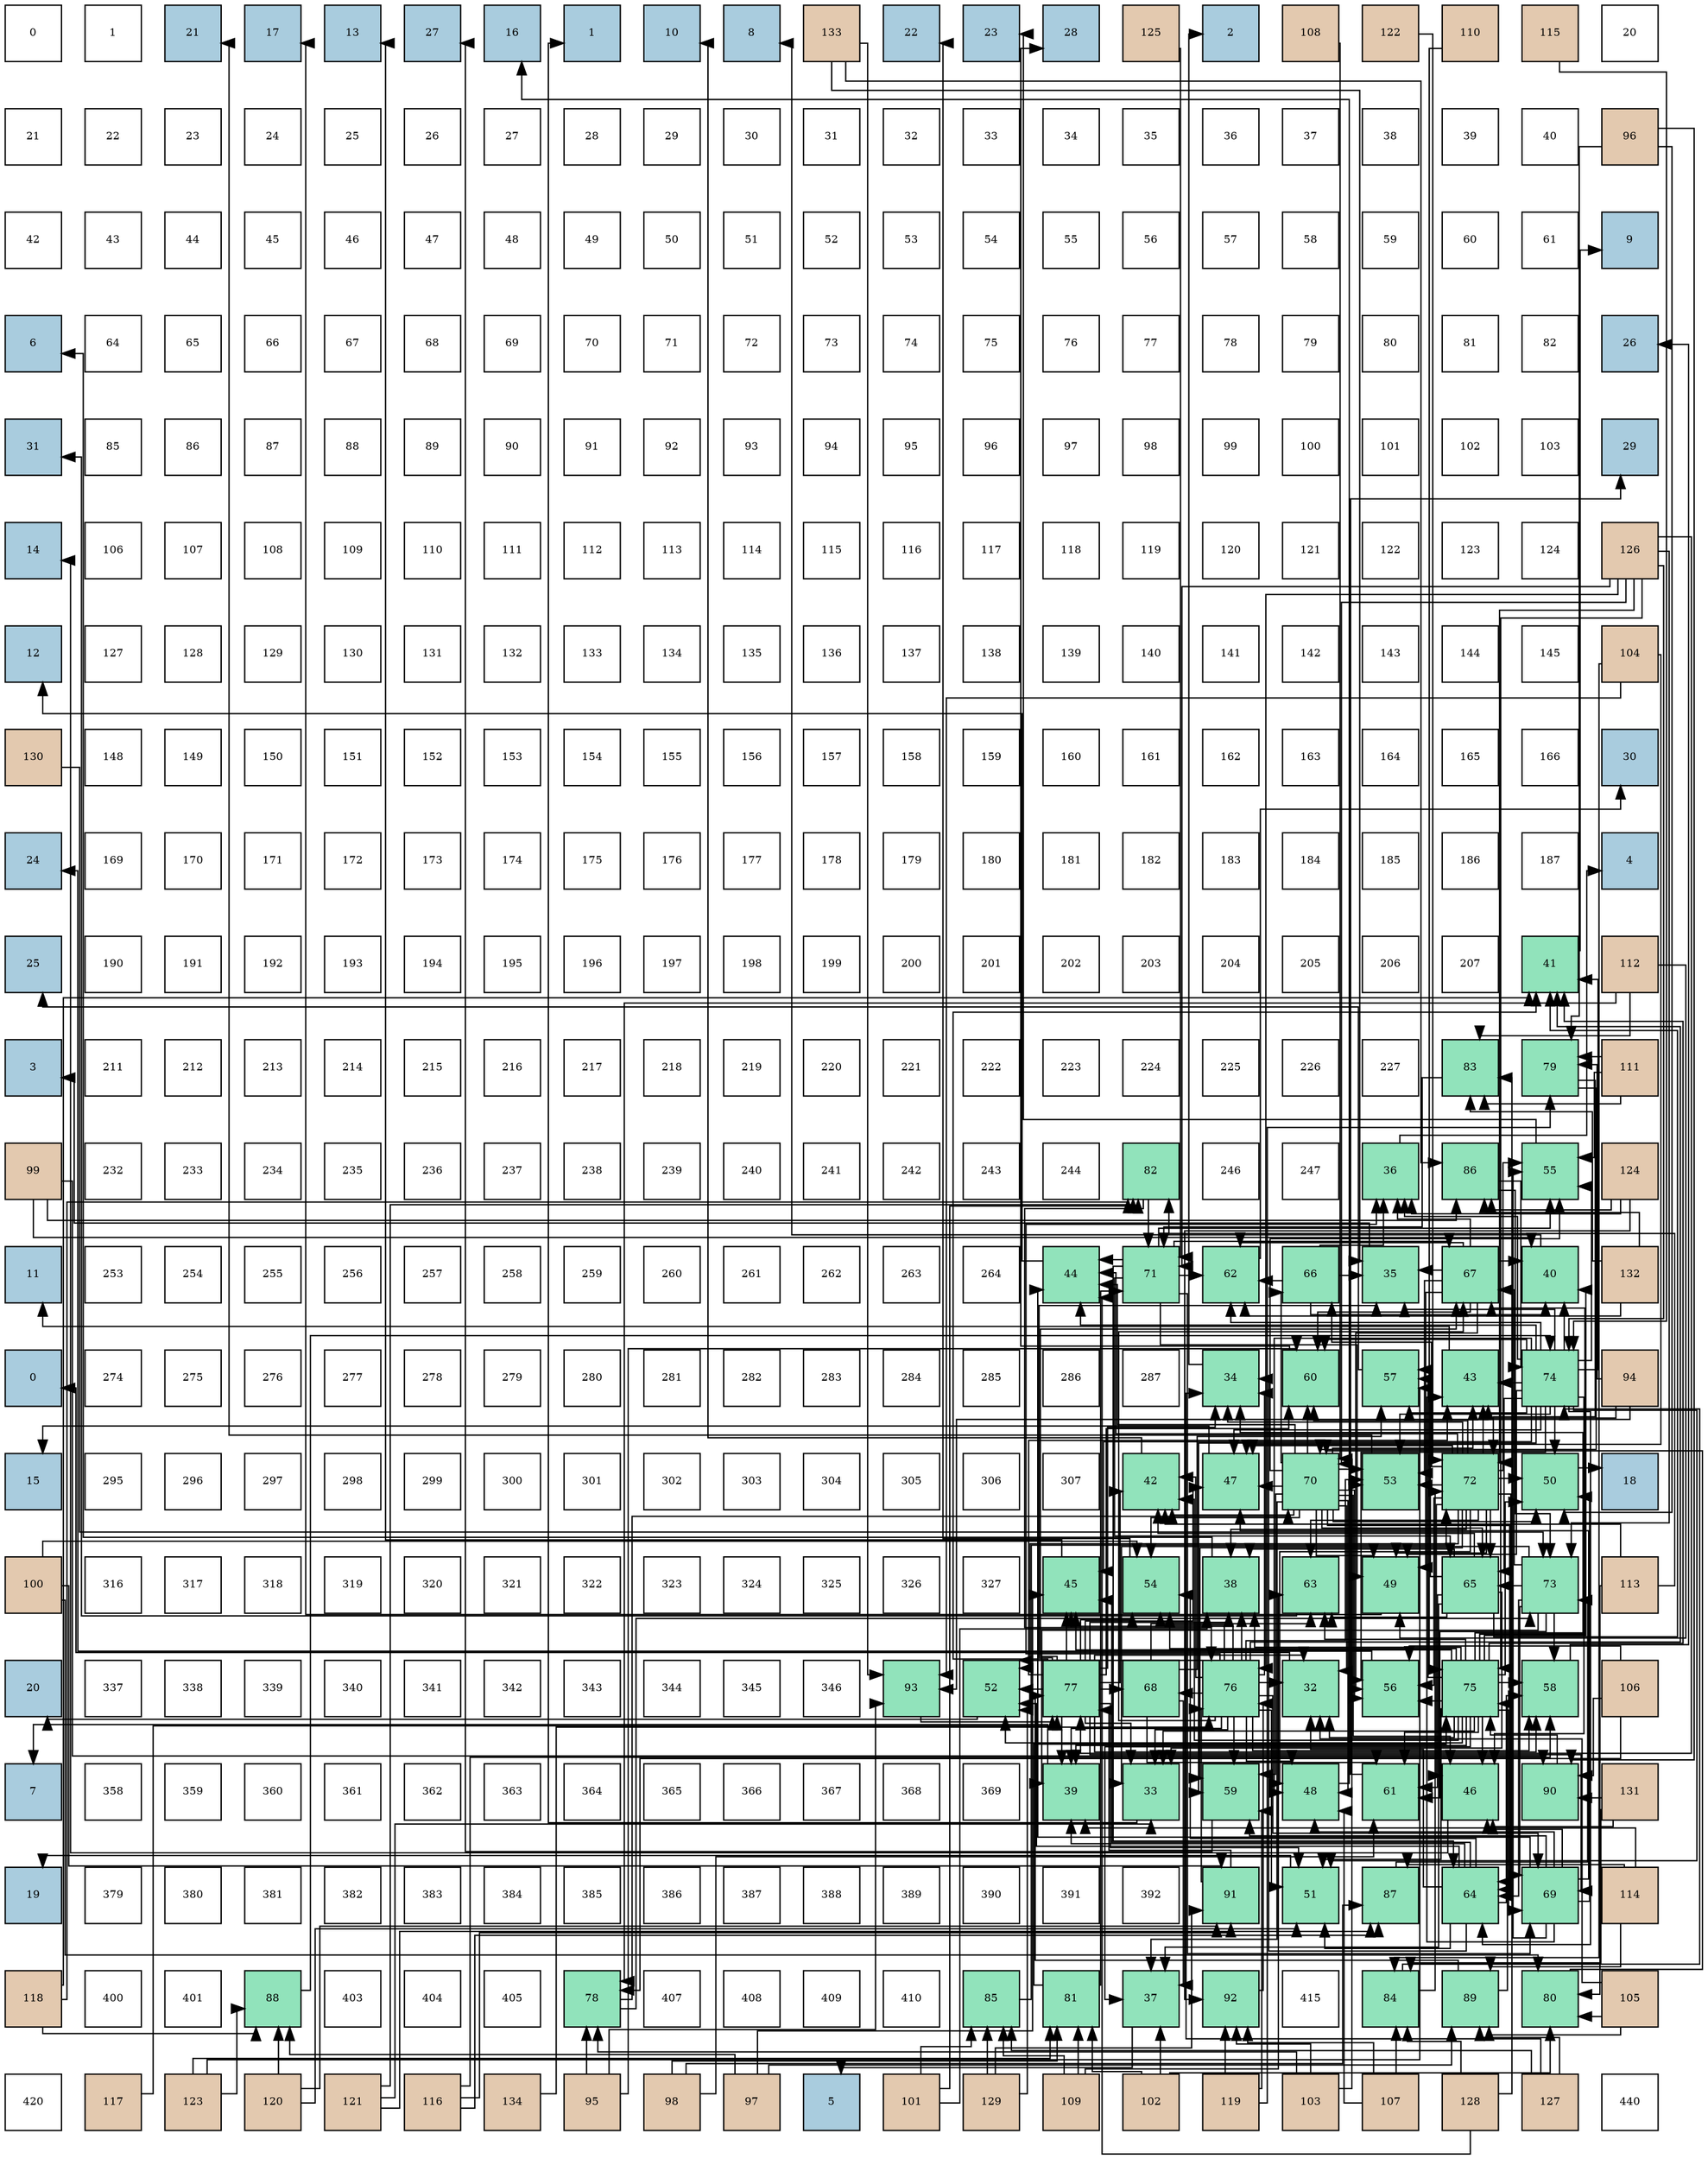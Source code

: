 digraph layout{
 rankdir=TB;
 splines=ortho;
 node [style=filled shape=square fixedsize=true width=0.6];
0[label="0", fontsize=8, fillcolor="#ffffff"];
1[label="1", fontsize=8, fillcolor="#ffffff"];
2[label="21", fontsize=8, fillcolor="#a9ccde"];
3[label="17", fontsize=8, fillcolor="#a9ccde"];
4[label="13", fontsize=8, fillcolor="#a9ccde"];
5[label="27", fontsize=8, fillcolor="#a9ccde"];
6[label="16", fontsize=8, fillcolor="#a9ccde"];
7[label="1", fontsize=8, fillcolor="#a9ccde"];
8[label="10", fontsize=8, fillcolor="#a9ccde"];
9[label="8", fontsize=8, fillcolor="#a9ccde"];
10[label="133", fontsize=8, fillcolor="#e3c9af"];
11[label="22", fontsize=8, fillcolor="#a9ccde"];
12[label="23", fontsize=8, fillcolor="#a9ccde"];
13[label="28", fontsize=8, fillcolor="#a9ccde"];
14[label="125", fontsize=8, fillcolor="#e3c9af"];
15[label="2", fontsize=8, fillcolor="#a9ccde"];
16[label="108", fontsize=8, fillcolor="#e3c9af"];
17[label="122", fontsize=8, fillcolor="#e3c9af"];
18[label="110", fontsize=8, fillcolor="#e3c9af"];
19[label="115", fontsize=8, fillcolor="#e3c9af"];
20[label="20", fontsize=8, fillcolor="#ffffff"];
21[label="21", fontsize=8, fillcolor="#ffffff"];
22[label="22", fontsize=8, fillcolor="#ffffff"];
23[label="23", fontsize=8, fillcolor="#ffffff"];
24[label="24", fontsize=8, fillcolor="#ffffff"];
25[label="25", fontsize=8, fillcolor="#ffffff"];
26[label="26", fontsize=8, fillcolor="#ffffff"];
27[label="27", fontsize=8, fillcolor="#ffffff"];
28[label="28", fontsize=8, fillcolor="#ffffff"];
29[label="29", fontsize=8, fillcolor="#ffffff"];
30[label="30", fontsize=8, fillcolor="#ffffff"];
31[label="31", fontsize=8, fillcolor="#ffffff"];
32[label="32", fontsize=8, fillcolor="#ffffff"];
33[label="33", fontsize=8, fillcolor="#ffffff"];
34[label="34", fontsize=8, fillcolor="#ffffff"];
35[label="35", fontsize=8, fillcolor="#ffffff"];
36[label="36", fontsize=8, fillcolor="#ffffff"];
37[label="37", fontsize=8, fillcolor="#ffffff"];
38[label="38", fontsize=8, fillcolor="#ffffff"];
39[label="39", fontsize=8, fillcolor="#ffffff"];
40[label="40", fontsize=8, fillcolor="#ffffff"];
41[label="96", fontsize=8, fillcolor="#e3c9af"];
42[label="42", fontsize=8, fillcolor="#ffffff"];
43[label="43", fontsize=8, fillcolor="#ffffff"];
44[label="44", fontsize=8, fillcolor="#ffffff"];
45[label="45", fontsize=8, fillcolor="#ffffff"];
46[label="46", fontsize=8, fillcolor="#ffffff"];
47[label="47", fontsize=8, fillcolor="#ffffff"];
48[label="48", fontsize=8, fillcolor="#ffffff"];
49[label="49", fontsize=8, fillcolor="#ffffff"];
50[label="50", fontsize=8, fillcolor="#ffffff"];
51[label="51", fontsize=8, fillcolor="#ffffff"];
52[label="52", fontsize=8, fillcolor="#ffffff"];
53[label="53", fontsize=8, fillcolor="#ffffff"];
54[label="54", fontsize=8, fillcolor="#ffffff"];
55[label="55", fontsize=8, fillcolor="#ffffff"];
56[label="56", fontsize=8, fillcolor="#ffffff"];
57[label="57", fontsize=8, fillcolor="#ffffff"];
58[label="58", fontsize=8, fillcolor="#ffffff"];
59[label="59", fontsize=8, fillcolor="#ffffff"];
60[label="60", fontsize=8, fillcolor="#ffffff"];
61[label="61", fontsize=8, fillcolor="#ffffff"];
62[label="9", fontsize=8, fillcolor="#a9ccde"];
63[label="6", fontsize=8, fillcolor="#a9ccde"];
64[label="64", fontsize=8, fillcolor="#ffffff"];
65[label="65", fontsize=8, fillcolor="#ffffff"];
66[label="66", fontsize=8, fillcolor="#ffffff"];
67[label="67", fontsize=8, fillcolor="#ffffff"];
68[label="68", fontsize=8, fillcolor="#ffffff"];
69[label="69", fontsize=8, fillcolor="#ffffff"];
70[label="70", fontsize=8, fillcolor="#ffffff"];
71[label="71", fontsize=8, fillcolor="#ffffff"];
72[label="72", fontsize=8, fillcolor="#ffffff"];
73[label="73", fontsize=8, fillcolor="#ffffff"];
74[label="74", fontsize=8, fillcolor="#ffffff"];
75[label="75", fontsize=8, fillcolor="#ffffff"];
76[label="76", fontsize=8, fillcolor="#ffffff"];
77[label="77", fontsize=8, fillcolor="#ffffff"];
78[label="78", fontsize=8, fillcolor="#ffffff"];
79[label="79", fontsize=8, fillcolor="#ffffff"];
80[label="80", fontsize=8, fillcolor="#ffffff"];
81[label="81", fontsize=8, fillcolor="#ffffff"];
82[label="82", fontsize=8, fillcolor="#ffffff"];
83[label="26", fontsize=8, fillcolor="#a9ccde"];
84[label="31", fontsize=8, fillcolor="#a9ccde"];
85[label="85", fontsize=8, fillcolor="#ffffff"];
86[label="86", fontsize=8, fillcolor="#ffffff"];
87[label="87", fontsize=8, fillcolor="#ffffff"];
88[label="88", fontsize=8, fillcolor="#ffffff"];
89[label="89", fontsize=8, fillcolor="#ffffff"];
90[label="90", fontsize=8, fillcolor="#ffffff"];
91[label="91", fontsize=8, fillcolor="#ffffff"];
92[label="92", fontsize=8, fillcolor="#ffffff"];
93[label="93", fontsize=8, fillcolor="#ffffff"];
94[label="94", fontsize=8, fillcolor="#ffffff"];
95[label="95", fontsize=8, fillcolor="#ffffff"];
96[label="96", fontsize=8, fillcolor="#ffffff"];
97[label="97", fontsize=8, fillcolor="#ffffff"];
98[label="98", fontsize=8, fillcolor="#ffffff"];
99[label="99", fontsize=8, fillcolor="#ffffff"];
100[label="100", fontsize=8, fillcolor="#ffffff"];
101[label="101", fontsize=8, fillcolor="#ffffff"];
102[label="102", fontsize=8, fillcolor="#ffffff"];
103[label="103", fontsize=8, fillcolor="#ffffff"];
104[label="29", fontsize=8, fillcolor="#a9ccde"];
105[label="14", fontsize=8, fillcolor="#a9ccde"];
106[label="106", fontsize=8, fillcolor="#ffffff"];
107[label="107", fontsize=8, fillcolor="#ffffff"];
108[label="108", fontsize=8, fillcolor="#ffffff"];
109[label="109", fontsize=8, fillcolor="#ffffff"];
110[label="110", fontsize=8, fillcolor="#ffffff"];
111[label="111", fontsize=8, fillcolor="#ffffff"];
112[label="112", fontsize=8, fillcolor="#ffffff"];
113[label="113", fontsize=8, fillcolor="#ffffff"];
114[label="114", fontsize=8, fillcolor="#ffffff"];
115[label="115", fontsize=8, fillcolor="#ffffff"];
116[label="116", fontsize=8, fillcolor="#ffffff"];
117[label="117", fontsize=8, fillcolor="#ffffff"];
118[label="118", fontsize=8, fillcolor="#ffffff"];
119[label="119", fontsize=8, fillcolor="#ffffff"];
120[label="120", fontsize=8, fillcolor="#ffffff"];
121[label="121", fontsize=8, fillcolor="#ffffff"];
122[label="122", fontsize=8, fillcolor="#ffffff"];
123[label="123", fontsize=8, fillcolor="#ffffff"];
124[label="124", fontsize=8, fillcolor="#ffffff"];
125[label="126", fontsize=8, fillcolor="#e3c9af"];
126[label="12", fontsize=8, fillcolor="#a9ccde"];
127[label="127", fontsize=8, fillcolor="#ffffff"];
128[label="128", fontsize=8, fillcolor="#ffffff"];
129[label="129", fontsize=8, fillcolor="#ffffff"];
130[label="130", fontsize=8, fillcolor="#ffffff"];
131[label="131", fontsize=8, fillcolor="#ffffff"];
132[label="132", fontsize=8, fillcolor="#ffffff"];
133[label="133", fontsize=8, fillcolor="#ffffff"];
134[label="134", fontsize=8, fillcolor="#ffffff"];
135[label="135", fontsize=8, fillcolor="#ffffff"];
136[label="136", fontsize=8, fillcolor="#ffffff"];
137[label="137", fontsize=8, fillcolor="#ffffff"];
138[label="138", fontsize=8, fillcolor="#ffffff"];
139[label="139", fontsize=8, fillcolor="#ffffff"];
140[label="140", fontsize=8, fillcolor="#ffffff"];
141[label="141", fontsize=8, fillcolor="#ffffff"];
142[label="142", fontsize=8, fillcolor="#ffffff"];
143[label="143", fontsize=8, fillcolor="#ffffff"];
144[label="144", fontsize=8, fillcolor="#ffffff"];
145[label="145", fontsize=8, fillcolor="#ffffff"];
146[label="104", fontsize=8, fillcolor="#e3c9af"];
147[label="130", fontsize=8, fillcolor="#e3c9af"];
148[label="148", fontsize=8, fillcolor="#ffffff"];
149[label="149", fontsize=8, fillcolor="#ffffff"];
150[label="150", fontsize=8, fillcolor="#ffffff"];
151[label="151", fontsize=8, fillcolor="#ffffff"];
152[label="152", fontsize=8, fillcolor="#ffffff"];
153[label="153", fontsize=8, fillcolor="#ffffff"];
154[label="154", fontsize=8, fillcolor="#ffffff"];
155[label="155", fontsize=8, fillcolor="#ffffff"];
156[label="156", fontsize=8, fillcolor="#ffffff"];
157[label="157", fontsize=8, fillcolor="#ffffff"];
158[label="158", fontsize=8, fillcolor="#ffffff"];
159[label="159", fontsize=8, fillcolor="#ffffff"];
160[label="160", fontsize=8, fillcolor="#ffffff"];
161[label="161", fontsize=8, fillcolor="#ffffff"];
162[label="162", fontsize=8, fillcolor="#ffffff"];
163[label="163", fontsize=8, fillcolor="#ffffff"];
164[label="164", fontsize=8, fillcolor="#ffffff"];
165[label="165", fontsize=8, fillcolor="#ffffff"];
166[label="166", fontsize=8, fillcolor="#ffffff"];
167[label="30", fontsize=8, fillcolor="#a9ccde"];
168[label="24", fontsize=8, fillcolor="#a9ccde"];
169[label="169", fontsize=8, fillcolor="#ffffff"];
170[label="170", fontsize=8, fillcolor="#ffffff"];
171[label="171", fontsize=8, fillcolor="#ffffff"];
172[label="172", fontsize=8, fillcolor="#ffffff"];
173[label="173", fontsize=8, fillcolor="#ffffff"];
174[label="174", fontsize=8, fillcolor="#ffffff"];
175[label="175", fontsize=8, fillcolor="#ffffff"];
176[label="176", fontsize=8, fillcolor="#ffffff"];
177[label="177", fontsize=8, fillcolor="#ffffff"];
178[label="178", fontsize=8, fillcolor="#ffffff"];
179[label="179", fontsize=8, fillcolor="#ffffff"];
180[label="180", fontsize=8, fillcolor="#ffffff"];
181[label="181", fontsize=8, fillcolor="#ffffff"];
182[label="182", fontsize=8, fillcolor="#ffffff"];
183[label="183", fontsize=8, fillcolor="#ffffff"];
184[label="184", fontsize=8, fillcolor="#ffffff"];
185[label="185", fontsize=8, fillcolor="#ffffff"];
186[label="186", fontsize=8, fillcolor="#ffffff"];
187[label="187", fontsize=8, fillcolor="#ffffff"];
188[label="4", fontsize=8, fillcolor="#a9ccde"];
189[label="25", fontsize=8, fillcolor="#a9ccde"];
190[label="190", fontsize=8, fillcolor="#ffffff"];
191[label="191", fontsize=8, fillcolor="#ffffff"];
192[label="192", fontsize=8, fillcolor="#ffffff"];
193[label="193", fontsize=8, fillcolor="#ffffff"];
194[label="194", fontsize=8, fillcolor="#ffffff"];
195[label="195", fontsize=8, fillcolor="#ffffff"];
196[label="196", fontsize=8, fillcolor="#ffffff"];
197[label="197", fontsize=8, fillcolor="#ffffff"];
198[label="198", fontsize=8, fillcolor="#ffffff"];
199[label="199", fontsize=8, fillcolor="#ffffff"];
200[label="200", fontsize=8, fillcolor="#ffffff"];
201[label="201", fontsize=8, fillcolor="#ffffff"];
202[label="202", fontsize=8, fillcolor="#ffffff"];
203[label="203", fontsize=8, fillcolor="#ffffff"];
204[label="204", fontsize=8, fillcolor="#ffffff"];
205[label="205", fontsize=8, fillcolor="#ffffff"];
206[label="206", fontsize=8, fillcolor="#ffffff"];
207[label="207", fontsize=8, fillcolor="#ffffff"];
208[label="41", fontsize=8, fillcolor="#91e3bb"];
209[label="112", fontsize=8, fillcolor="#e3c9af"];
210[label="3", fontsize=8, fillcolor="#a9ccde"];
211[label="211", fontsize=8, fillcolor="#ffffff"];
212[label="212", fontsize=8, fillcolor="#ffffff"];
213[label="213", fontsize=8, fillcolor="#ffffff"];
214[label="214", fontsize=8, fillcolor="#ffffff"];
215[label="215", fontsize=8, fillcolor="#ffffff"];
216[label="216", fontsize=8, fillcolor="#ffffff"];
217[label="217", fontsize=8, fillcolor="#ffffff"];
218[label="218", fontsize=8, fillcolor="#ffffff"];
219[label="219", fontsize=8, fillcolor="#ffffff"];
220[label="220", fontsize=8, fillcolor="#ffffff"];
221[label="221", fontsize=8, fillcolor="#ffffff"];
222[label="222", fontsize=8, fillcolor="#ffffff"];
223[label="223", fontsize=8, fillcolor="#ffffff"];
224[label="224", fontsize=8, fillcolor="#ffffff"];
225[label="225", fontsize=8, fillcolor="#ffffff"];
226[label="226", fontsize=8, fillcolor="#ffffff"];
227[label="227", fontsize=8, fillcolor="#ffffff"];
228[label="83", fontsize=8, fillcolor="#91e3bb"];
229[label="79", fontsize=8, fillcolor="#91e3bb"];
230[label="111", fontsize=8, fillcolor="#e3c9af"];
231[label="99", fontsize=8, fillcolor="#e3c9af"];
232[label="232", fontsize=8, fillcolor="#ffffff"];
233[label="233", fontsize=8, fillcolor="#ffffff"];
234[label="234", fontsize=8, fillcolor="#ffffff"];
235[label="235", fontsize=8, fillcolor="#ffffff"];
236[label="236", fontsize=8, fillcolor="#ffffff"];
237[label="237", fontsize=8, fillcolor="#ffffff"];
238[label="238", fontsize=8, fillcolor="#ffffff"];
239[label="239", fontsize=8, fillcolor="#ffffff"];
240[label="240", fontsize=8, fillcolor="#ffffff"];
241[label="241", fontsize=8, fillcolor="#ffffff"];
242[label="242", fontsize=8, fillcolor="#ffffff"];
243[label="243", fontsize=8, fillcolor="#ffffff"];
244[label="244", fontsize=8, fillcolor="#ffffff"];
245[label="82", fontsize=8, fillcolor="#91e3bb"];
246[label="246", fontsize=8, fillcolor="#ffffff"];
247[label="247", fontsize=8, fillcolor="#ffffff"];
248[label="36", fontsize=8, fillcolor="#91e3bb"];
249[label="86", fontsize=8, fillcolor="#91e3bb"];
250[label="55", fontsize=8, fillcolor="#91e3bb"];
251[label="124", fontsize=8, fillcolor="#e3c9af"];
252[label="11", fontsize=8, fillcolor="#a9ccde"];
253[label="253", fontsize=8, fillcolor="#ffffff"];
254[label="254", fontsize=8, fillcolor="#ffffff"];
255[label="255", fontsize=8, fillcolor="#ffffff"];
256[label="256", fontsize=8, fillcolor="#ffffff"];
257[label="257", fontsize=8, fillcolor="#ffffff"];
258[label="258", fontsize=8, fillcolor="#ffffff"];
259[label="259", fontsize=8, fillcolor="#ffffff"];
260[label="260", fontsize=8, fillcolor="#ffffff"];
261[label="261", fontsize=8, fillcolor="#ffffff"];
262[label="262", fontsize=8, fillcolor="#ffffff"];
263[label="263", fontsize=8, fillcolor="#ffffff"];
264[label="264", fontsize=8, fillcolor="#ffffff"];
265[label="44", fontsize=8, fillcolor="#91e3bb"];
266[label="71", fontsize=8, fillcolor="#91e3bb"];
267[label="62", fontsize=8, fillcolor="#91e3bb"];
268[label="66", fontsize=8, fillcolor="#91e3bb"];
269[label="35", fontsize=8, fillcolor="#91e3bb"];
270[label="67", fontsize=8, fillcolor="#91e3bb"];
271[label="40", fontsize=8, fillcolor="#91e3bb"];
272[label="132", fontsize=8, fillcolor="#e3c9af"];
273[label="0", fontsize=8, fillcolor="#a9ccde"];
274[label="274", fontsize=8, fillcolor="#ffffff"];
275[label="275", fontsize=8, fillcolor="#ffffff"];
276[label="276", fontsize=8, fillcolor="#ffffff"];
277[label="277", fontsize=8, fillcolor="#ffffff"];
278[label="278", fontsize=8, fillcolor="#ffffff"];
279[label="279", fontsize=8, fillcolor="#ffffff"];
280[label="280", fontsize=8, fillcolor="#ffffff"];
281[label="281", fontsize=8, fillcolor="#ffffff"];
282[label="282", fontsize=8, fillcolor="#ffffff"];
283[label="283", fontsize=8, fillcolor="#ffffff"];
284[label="284", fontsize=8, fillcolor="#ffffff"];
285[label="285", fontsize=8, fillcolor="#ffffff"];
286[label="286", fontsize=8, fillcolor="#ffffff"];
287[label="287", fontsize=8, fillcolor="#ffffff"];
288[label="34", fontsize=8, fillcolor="#91e3bb"];
289[label="60", fontsize=8, fillcolor="#91e3bb"];
290[label="57", fontsize=8, fillcolor="#91e3bb"];
291[label="43", fontsize=8, fillcolor="#91e3bb"];
292[label="74", fontsize=8, fillcolor="#91e3bb"];
293[label="94", fontsize=8, fillcolor="#e3c9af"];
294[label="15", fontsize=8, fillcolor="#a9ccde"];
295[label="295", fontsize=8, fillcolor="#ffffff"];
296[label="296", fontsize=8, fillcolor="#ffffff"];
297[label="297", fontsize=8, fillcolor="#ffffff"];
298[label="298", fontsize=8, fillcolor="#ffffff"];
299[label="299", fontsize=8, fillcolor="#ffffff"];
300[label="300", fontsize=8, fillcolor="#ffffff"];
301[label="301", fontsize=8, fillcolor="#ffffff"];
302[label="302", fontsize=8, fillcolor="#ffffff"];
303[label="303", fontsize=8, fillcolor="#ffffff"];
304[label="304", fontsize=8, fillcolor="#ffffff"];
305[label="305", fontsize=8, fillcolor="#ffffff"];
306[label="306", fontsize=8, fillcolor="#ffffff"];
307[label="307", fontsize=8, fillcolor="#ffffff"];
308[label="42", fontsize=8, fillcolor="#91e3bb"];
309[label="47", fontsize=8, fillcolor="#91e3bb"];
310[label="70", fontsize=8, fillcolor="#91e3bb"];
311[label="53", fontsize=8, fillcolor="#91e3bb"];
312[label="72", fontsize=8, fillcolor="#91e3bb"];
313[label="50", fontsize=8, fillcolor="#91e3bb"];
314[label="18", fontsize=8, fillcolor="#a9ccde"];
315[label="100", fontsize=8, fillcolor="#e3c9af"];
316[label="316", fontsize=8, fillcolor="#ffffff"];
317[label="317", fontsize=8, fillcolor="#ffffff"];
318[label="318", fontsize=8, fillcolor="#ffffff"];
319[label="319", fontsize=8, fillcolor="#ffffff"];
320[label="320", fontsize=8, fillcolor="#ffffff"];
321[label="321", fontsize=8, fillcolor="#ffffff"];
322[label="322", fontsize=8, fillcolor="#ffffff"];
323[label="323", fontsize=8, fillcolor="#ffffff"];
324[label="324", fontsize=8, fillcolor="#ffffff"];
325[label="325", fontsize=8, fillcolor="#ffffff"];
326[label="326", fontsize=8, fillcolor="#ffffff"];
327[label="327", fontsize=8, fillcolor="#ffffff"];
328[label="45", fontsize=8, fillcolor="#91e3bb"];
329[label="54", fontsize=8, fillcolor="#91e3bb"];
330[label="38", fontsize=8, fillcolor="#91e3bb"];
331[label="63", fontsize=8, fillcolor="#91e3bb"];
332[label="49", fontsize=8, fillcolor="#91e3bb"];
333[label="65", fontsize=8, fillcolor="#91e3bb"];
334[label="73", fontsize=8, fillcolor="#91e3bb"];
335[label="113", fontsize=8, fillcolor="#e3c9af"];
336[label="20", fontsize=8, fillcolor="#a9ccde"];
337[label="337", fontsize=8, fillcolor="#ffffff"];
338[label="338", fontsize=8, fillcolor="#ffffff"];
339[label="339", fontsize=8, fillcolor="#ffffff"];
340[label="340", fontsize=8, fillcolor="#ffffff"];
341[label="341", fontsize=8, fillcolor="#ffffff"];
342[label="342", fontsize=8, fillcolor="#ffffff"];
343[label="343", fontsize=8, fillcolor="#ffffff"];
344[label="344", fontsize=8, fillcolor="#ffffff"];
345[label="345", fontsize=8, fillcolor="#ffffff"];
346[label="346", fontsize=8, fillcolor="#ffffff"];
347[label="93", fontsize=8, fillcolor="#91e3bb"];
348[label="52", fontsize=8, fillcolor="#91e3bb"];
349[label="77", fontsize=8, fillcolor="#91e3bb"];
350[label="68", fontsize=8, fillcolor="#91e3bb"];
351[label="76", fontsize=8, fillcolor="#91e3bb"];
352[label="32", fontsize=8, fillcolor="#91e3bb"];
353[label="56", fontsize=8, fillcolor="#91e3bb"];
354[label="75", fontsize=8, fillcolor="#91e3bb"];
355[label="58", fontsize=8, fillcolor="#91e3bb"];
356[label="106", fontsize=8, fillcolor="#e3c9af"];
357[label="7", fontsize=8, fillcolor="#a9ccde"];
358[label="358", fontsize=8, fillcolor="#ffffff"];
359[label="359", fontsize=8, fillcolor="#ffffff"];
360[label="360", fontsize=8, fillcolor="#ffffff"];
361[label="361", fontsize=8, fillcolor="#ffffff"];
362[label="362", fontsize=8, fillcolor="#ffffff"];
363[label="363", fontsize=8, fillcolor="#ffffff"];
364[label="364", fontsize=8, fillcolor="#ffffff"];
365[label="365", fontsize=8, fillcolor="#ffffff"];
366[label="366", fontsize=8, fillcolor="#ffffff"];
367[label="367", fontsize=8, fillcolor="#ffffff"];
368[label="368", fontsize=8, fillcolor="#ffffff"];
369[label="369", fontsize=8, fillcolor="#ffffff"];
370[label="39", fontsize=8, fillcolor="#91e3bb"];
371[label="33", fontsize=8, fillcolor="#91e3bb"];
372[label="59", fontsize=8, fillcolor="#91e3bb"];
373[label="48", fontsize=8, fillcolor="#91e3bb"];
374[label="61", fontsize=8, fillcolor="#91e3bb"];
375[label="46", fontsize=8, fillcolor="#91e3bb"];
376[label="90", fontsize=8, fillcolor="#91e3bb"];
377[label="131", fontsize=8, fillcolor="#e3c9af"];
378[label="19", fontsize=8, fillcolor="#a9ccde"];
379[label="379", fontsize=8, fillcolor="#ffffff"];
380[label="380", fontsize=8, fillcolor="#ffffff"];
381[label="381", fontsize=8, fillcolor="#ffffff"];
382[label="382", fontsize=8, fillcolor="#ffffff"];
383[label="383", fontsize=8, fillcolor="#ffffff"];
384[label="384", fontsize=8, fillcolor="#ffffff"];
385[label="385", fontsize=8, fillcolor="#ffffff"];
386[label="386", fontsize=8, fillcolor="#ffffff"];
387[label="387", fontsize=8, fillcolor="#ffffff"];
388[label="388", fontsize=8, fillcolor="#ffffff"];
389[label="389", fontsize=8, fillcolor="#ffffff"];
390[label="390", fontsize=8, fillcolor="#ffffff"];
391[label="391", fontsize=8, fillcolor="#ffffff"];
392[label="392", fontsize=8, fillcolor="#ffffff"];
393[label="91", fontsize=8, fillcolor="#91e3bb"];
394[label="51", fontsize=8, fillcolor="#91e3bb"];
395[label="87", fontsize=8, fillcolor="#91e3bb"];
396[label="64", fontsize=8, fillcolor="#91e3bb"];
397[label="69", fontsize=8, fillcolor="#91e3bb"];
398[label="114", fontsize=8, fillcolor="#e3c9af"];
399[label="118", fontsize=8, fillcolor="#e3c9af"];
400[label="400", fontsize=8, fillcolor="#ffffff"];
401[label="401", fontsize=8, fillcolor="#ffffff"];
402[label="88", fontsize=8, fillcolor="#91e3bb"];
403[label="403", fontsize=8, fillcolor="#ffffff"];
404[label="404", fontsize=8, fillcolor="#ffffff"];
405[label="405", fontsize=8, fillcolor="#ffffff"];
406[label="78", fontsize=8, fillcolor="#91e3bb"];
407[label="407", fontsize=8, fillcolor="#ffffff"];
408[label="408", fontsize=8, fillcolor="#ffffff"];
409[label="409", fontsize=8, fillcolor="#ffffff"];
410[label="410", fontsize=8, fillcolor="#ffffff"];
411[label="85", fontsize=8, fillcolor="#91e3bb"];
412[label="81", fontsize=8, fillcolor="#91e3bb"];
413[label="37", fontsize=8, fillcolor="#91e3bb"];
414[label="92", fontsize=8, fillcolor="#91e3bb"];
415[label="415", fontsize=8, fillcolor="#ffffff"];
416[label="84", fontsize=8, fillcolor="#91e3bb"];
417[label="89", fontsize=8, fillcolor="#91e3bb"];
418[label="80", fontsize=8, fillcolor="#91e3bb"];
419[label="105", fontsize=8, fillcolor="#e3c9af"];
420[label="420", fontsize=8, fillcolor="#ffffff"];
421[label="117", fontsize=8, fillcolor="#e3c9af"];
422[label="123", fontsize=8, fillcolor="#e3c9af"];
423[label="120", fontsize=8, fillcolor="#e3c9af"];
424[label="121", fontsize=8, fillcolor="#e3c9af"];
425[label="116", fontsize=8, fillcolor="#e3c9af"];
426[label="134", fontsize=8, fillcolor="#e3c9af"];
427[label="95", fontsize=8, fillcolor="#e3c9af"];
428[label="98", fontsize=8, fillcolor="#e3c9af"];
429[label="97", fontsize=8, fillcolor="#e3c9af"];
430[label="5", fontsize=8, fillcolor="#a9ccde"];
431[label="101", fontsize=8, fillcolor="#e3c9af"];
432[label="129", fontsize=8, fillcolor="#e3c9af"];
433[label="109", fontsize=8, fillcolor="#e3c9af"];
434[label="102", fontsize=8, fillcolor="#e3c9af"];
435[label="119", fontsize=8, fillcolor="#e3c9af"];
436[label="103", fontsize=8, fillcolor="#e3c9af"];
437[label="107", fontsize=8, fillcolor="#e3c9af"];
438[label="128", fontsize=8, fillcolor="#e3c9af"];
439[label="127", fontsize=8, fillcolor="#e3c9af"];
440[label="440", fontsize=8, fillcolor="#ffffff"];
edge [constraint=false, style=vis];352 -> 273;
371 -> 7;
288 -> 15;
269 -> 210;
248 -> 188;
413 -> 430;
330 -> 63;
370 -> 357;
271 -> 9;
208 -> 62;
308 -> 8;
291 -> 252;
265 -> 126;
328 -> 4;
375 -> 105;
309 -> 294;
373 -> 6;
332 -> 3;
313 -> 314;
394 -> 378;
348 -> 336;
311 -> 2;
329 -> 11;
250 -> 12;
353 -> 168;
290 -> 189;
355 -> 83;
372 -> 5;
289 -> 13;
374 -> 104;
267 -> 167;
331 -> 84;
396 -> 352;
396 -> 288;
396 -> 370;
396 -> 328;
396 -> 394;
396 -> 348;
396 -> 329;
396 -> 355;
333 -> 371;
333 -> 413;
333 -> 330;
333 -> 208;
333 -> 308;
333 -> 290;
333 -> 374;
333 -> 331;
268 -> 269;
268 -> 248;
268 -> 271;
268 -> 267;
270 -> 269;
270 -> 248;
270 -> 271;
270 -> 332;
270 -> 311;
270 -> 353;
270 -> 289;
270 -> 267;
350 -> 413;
350 -> 290;
350 -> 374;
350 -> 331;
397 -> 291;
397 -> 265;
397 -> 375;
397 -> 309;
397 -> 373;
397 -> 313;
397 -> 250;
397 -> 372;
310 -> 352;
310 -> 413;
310 -> 308;
310 -> 291;
310 -> 265;
310 -> 375;
310 -> 309;
310 -> 373;
310 -> 332;
310 -> 313;
310 -> 311;
310 -> 329;
310 -> 250;
310 -> 353;
310 -> 372;
310 -> 289;
310 -> 396;
310 -> 333;
310 -> 268;
266 -> 265;
266 -> 332;
266 -> 250;
266 -> 267;
266 -> 396;
266 -> 333;
266 -> 270;
266 -> 397;
312 -> 288;
312 -> 330;
312 -> 291;
312 -> 265;
312 -> 375;
312 -> 309;
312 -> 373;
312 -> 332;
312 -> 313;
312 -> 348;
312 -> 311;
312 -> 250;
312 -> 353;
312 -> 372;
312 -> 289;
312 -> 331;
312 -> 396;
312 -> 333;
312 -> 268;
334 -> 371;
334 -> 370;
334 -> 355;
334 -> 374;
334 -> 396;
334 -> 333;
334 -> 270;
334 -> 397;
292 -> 269;
292 -> 248;
292 -> 271;
292 -> 208;
292 -> 291;
292 -> 265;
292 -> 328;
292 -> 375;
292 -> 309;
292 -> 373;
292 -> 332;
292 -> 313;
292 -> 394;
292 -> 311;
292 -> 250;
292 -> 353;
292 -> 290;
292 -> 372;
292 -> 289;
292 -> 267;
292 -> 396;
292 -> 333;
354 -> 352;
354 -> 371;
354 -> 288;
354 -> 413;
354 -> 330;
354 -> 370;
354 -> 271;
354 -> 208;
354 -> 308;
354 -> 328;
354 -> 375;
354 -> 313;
354 -> 394;
354 -> 348;
354 -> 329;
354 -> 353;
354 -> 290;
354 -> 355;
354 -> 374;
354 -> 331;
354 -> 270;
354 -> 397;
351 -> 352;
351 -> 371;
351 -> 288;
351 -> 248;
351 -> 330;
351 -> 370;
351 -> 208;
351 -> 308;
351 -> 328;
351 -> 373;
351 -> 394;
351 -> 348;
351 -> 311;
351 -> 329;
351 -> 355;
351 -> 372;
351 -> 270;
351 -> 350;
351 -> 397;
349 -> 352;
349 -> 371;
349 -> 288;
349 -> 269;
349 -> 330;
349 -> 370;
349 -> 208;
349 -> 308;
349 -> 291;
349 -> 328;
349 -> 309;
349 -> 394;
349 -> 348;
349 -> 329;
349 -> 355;
349 -> 289;
349 -> 270;
349 -> 350;
349 -> 397;
406 -> 310;
406 -> 334;
229 -> 310;
229 -> 312;
418 -> 310;
412 -> 266;
412 -> 354;
245 -> 266;
245 -> 351;
228 -> 266;
416 -> 312;
416 -> 292;
411 -> 312;
249 -> 334;
249 -> 292;
395 -> 334;
402 -> 292;
417 -> 354;
417 -> 349;
376 -> 354;
393 -> 351;
393 -> 349;
414 -> 351;
347 -> 349;
293 -> 291;
293 -> 229;
293 -> 347;
427 -> 289;
427 -> 406;
427 -> 347;
41 -> 313;
41 -> 229;
41 -> 376;
429 -> 328;
429 -> 402;
429 -> 417;
428 -> 374;
428 -> 412;
428 -> 395;
231 -> 271;
231 -> 249;
231 -> 376;
315 -> 329;
315 -> 418;
315 -> 393;
431 -> 330;
431 -> 245;
431 -> 411;
434 -> 413;
434 -> 418;
434 -> 412;
436 -> 311;
436 -> 406;
436 -> 414;
146 -> 309;
146 -> 416;
146 -> 347;
419 -> 352;
419 -> 418;
419 -> 417;
356 -> 353;
356 -> 406;
356 -> 376;
437 -> 373;
437 -> 416;
437 -> 414;
16 -> 310;
433 -> 331;
433 -> 412;
433 -> 411;
18 -> 354;
230 -> 250;
230 -> 229;
230 -> 228;
209 -> 332;
209 -> 406;
209 -> 228;
335 -> 308;
335 -> 418;
335 -> 245;
398 -> 370;
398 -> 395;
398 -> 417;
19 -> 292;
425 -> 355;
425 -> 395;
425 -> 393;
421 -> 349;
399 -> 208;
399 -> 245;
399 -> 402;
435 -> 372;
435 -> 229;
435 -> 414;
423 -> 394;
423 -> 402;
423 -> 393;
424 -> 371;
424 -> 245;
424 -> 395;
17 -> 312;
422 -> 290;
422 -> 412;
422 -> 402;
251 -> 248;
251 -> 249;
251 -> 414;
14 -> 266;
125 -> 310;
125 -> 266;
125 -> 312;
125 -> 334;
125 -> 292;
125 -> 354;
125 -> 351;
125 -> 349;
439 -> 288;
439 -> 411;
439 -> 417;
438 -> 265;
438 -> 228;
438 -> 416;
432 -> 348;
432 -> 411;
432 -> 393;
147 -> 334;
377 -> 375;
377 -> 416;
377 -> 376;
272 -> 267;
272 -> 228;
272 -> 249;
10 -> 269;
10 -> 249;
10 -> 347;
426 -> 351;
edge [constraint=true, style=invis];
0 -> 21 -> 42 -> 63 -> 84 -> 105 -> 126 -> 147 -> 168 -> 189 -> 210 -> 231 -> 252 -> 273 -> 294 -> 315 -> 336 -> 357 -> 378 -> 399 -> 420;
1 -> 22 -> 43 -> 64 -> 85 -> 106 -> 127 -> 148 -> 169 -> 190 -> 211 -> 232 -> 253 -> 274 -> 295 -> 316 -> 337 -> 358 -> 379 -> 400 -> 421;
2 -> 23 -> 44 -> 65 -> 86 -> 107 -> 128 -> 149 -> 170 -> 191 -> 212 -> 233 -> 254 -> 275 -> 296 -> 317 -> 338 -> 359 -> 380 -> 401 -> 422;
3 -> 24 -> 45 -> 66 -> 87 -> 108 -> 129 -> 150 -> 171 -> 192 -> 213 -> 234 -> 255 -> 276 -> 297 -> 318 -> 339 -> 360 -> 381 -> 402 -> 423;
4 -> 25 -> 46 -> 67 -> 88 -> 109 -> 130 -> 151 -> 172 -> 193 -> 214 -> 235 -> 256 -> 277 -> 298 -> 319 -> 340 -> 361 -> 382 -> 403 -> 424;
5 -> 26 -> 47 -> 68 -> 89 -> 110 -> 131 -> 152 -> 173 -> 194 -> 215 -> 236 -> 257 -> 278 -> 299 -> 320 -> 341 -> 362 -> 383 -> 404 -> 425;
6 -> 27 -> 48 -> 69 -> 90 -> 111 -> 132 -> 153 -> 174 -> 195 -> 216 -> 237 -> 258 -> 279 -> 300 -> 321 -> 342 -> 363 -> 384 -> 405 -> 426;
7 -> 28 -> 49 -> 70 -> 91 -> 112 -> 133 -> 154 -> 175 -> 196 -> 217 -> 238 -> 259 -> 280 -> 301 -> 322 -> 343 -> 364 -> 385 -> 406 -> 427;
8 -> 29 -> 50 -> 71 -> 92 -> 113 -> 134 -> 155 -> 176 -> 197 -> 218 -> 239 -> 260 -> 281 -> 302 -> 323 -> 344 -> 365 -> 386 -> 407 -> 428;
9 -> 30 -> 51 -> 72 -> 93 -> 114 -> 135 -> 156 -> 177 -> 198 -> 219 -> 240 -> 261 -> 282 -> 303 -> 324 -> 345 -> 366 -> 387 -> 408 -> 429;
10 -> 31 -> 52 -> 73 -> 94 -> 115 -> 136 -> 157 -> 178 -> 199 -> 220 -> 241 -> 262 -> 283 -> 304 -> 325 -> 346 -> 367 -> 388 -> 409 -> 430;
11 -> 32 -> 53 -> 74 -> 95 -> 116 -> 137 -> 158 -> 179 -> 200 -> 221 -> 242 -> 263 -> 284 -> 305 -> 326 -> 347 -> 368 -> 389 -> 410 -> 431;
12 -> 33 -> 54 -> 75 -> 96 -> 117 -> 138 -> 159 -> 180 -> 201 -> 222 -> 243 -> 264 -> 285 -> 306 -> 327 -> 348 -> 369 -> 390 -> 411 -> 432;
13 -> 34 -> 55 -> 76 -> 97 -> 118 -> 139 -> 160 -> 181 -> 202 -> 223 -> 244 -> 265 -> 286 -> 307 -> 328 -> 349 -> 370 -> 391 -> 412 -> 433;
14 -> 35 -> 56 -> 77 -> 98 -> 119 -> 140 -> 161 -> 182 -> 203 -> 224 -> 245 -> 266 -> 287 -> 308 -> 329 -> 350 -> 371 -> 392 -> 413 -> 434;
15 -> 36 -> 57 -> 78 -> 99 -> 120 -> 141 -> 162 -> 183 -> 204 -> 225 -> 246 -> 267 -> 288 -> 309 -> 330 -> 351 -> 372 -> 393 -> 414 -> 435;
16 -> 37 -> 58 -> 79 -> 100 -> 121 -> 142 -> 163 -> 184 -> 205 -> 226 -> 247 -> 268 -> 289 -> 310 -> 331 -> 352 -> 373 -> 394 -> 415 -> 436;
17 -> 38 -> 59 -> 80 -> 101 -> 122 -> 143 -> 164 -> 185 -> 206 -> 227 -> 248 -> 269 -> 290 -> 311 -> 332 -> 353 -> 374 -> 395 -> 416 -> 437;
18 -> 39 -> 60 -> 81 -> 102 -> 123 -> 144 -> 165 -> 186 -> 207 -> 228 -> 249 -> 270 -> 291 -> 312 -> 333 -> 354 -> 375 -> 396 -> 417 -> 438;
19 -> 40 -> 61 -> 82 -> 103 -> 124 -> 145 -> 166 -> 187 -> 208 -> 229 -> 250 -> 271 -> 292 -> 313 -> 334 -> 355 -> 376 -> 397 -> 418 -> 439;
20 -> 41 -> 62 -> 83 -> 104 -> 125 -> 146 -> 167 -> 188 -> 209 -> 230 -> 251 -> 272 -> 293 -> 314 -> 335 -> 356 -> 377 -> 398 -> 419 -> 440;
rank = same {0 -> 1 -> 2 -> 3 -> 4 -> 5 -> 6 -> 7 -> 8 -> 9 -> 10 -> 11 -> 12 -> 13 -> 14 -> 15 -> 16 -> 17 -> 18 -> 19 -> 20};
rank = same {21 -> 22 -> 23 -> 24 -> 25 -> 26 -> 27 -> 28 -> 29 -> 30 -> 31 -> 32 -> 33 -> 34 -> 35 -> 36 -> 37 -> 38 -> 39 -> 40 -> 41};
rank = same {42 -> 43 -> 44 -> 45 -> 46 -> 47 -> 48 -> 49 -> 50 -> 51 -> 52 -> 53 -> 54 -> 55 -> 56 -> 57 -> 58 -> 59 -> 60 -> 61 -> 62};
rank = same {63 -> 64 -> 65 -> 66 -> 67 -> 68 -> 69 -> 70 -> 71 -> 72 -> 73 -> 74 -> 75 -> 76 -> 77 -> 78 -> 79 -> 80 -> 81 -> 82 -> 83};
rank = same {84 -> 85 -> 86 -> 87 -> 88 -> 89 -> 90 -> 91 -> 92 -> 93 -> 94 -> 95 -> 96 -> 97 -> 98 -> 99 -> 100 -> 101 -> 102 -> 103 -> 104};
rank = same {105 -> 106 -> 107 -> 108 -> 109 -> 110 -> 111 -> 112 -> 113 -> 114 -> 115 -> 116 -> 117 -> 118 -> 119 -> 120 -> 121 -> 122 -> 123 -> 124 -> 125};
rank = same {126 -> 127 -> 128 -> 129 -> 130 -> 131 -> 132 -> 133 -> 134 -> 135 -> 136 -> 137 -> 138 -> 139 -> 140 -> 141 -> 142 -> 143 -> 144 -> 145 -> 146};
rank = same {147 -> 148 -> 149 -> 150 -> 151 -> 152 -> 153 -> 154 -> 155 -> 156 -> 157 -> 158 -> 159 -> 160 -> 161 -> 162 -> 163 -> 164 -> 165 -> 166 -> 167};
rank = same {168 -> 169 -> 170 -> 171 -> 172 -> 173 -> 174 -> 175 -> 176 -> 177 -> 178 -> 179 -> 180 -> 181 -> 182 -> 183 -> 184 -> 185 -> 186 -> 187 -> 188};
rank = same {189 -> 190 -> 191 -> 192 -> 193 -> 194 -> 195 -> 196 -> 197 -> 198 -> 199 -> 200 -> 201 -> 202 -> 203 -> 204 -> 205 -> 206 -> 207 -> 208 -> 209};
rank = same {210 -> 211 -> 212 -> 213 -> 214 -> 215 -> 216 -> 217 -> 218 -> 219 -> 220 -> 221 -> 222 -> 223 -> 224 -> 225 -> 226 -> 227 -> 228 -> 229 -> 230};
rank = same {231 -> 232 -> 233 -> 234 -> 235 -> 236 -> 237 -> 238 -> 239 -> 240 -> 241 -> 242 -> 243 -> 244 -> 245 -> 246 -> 247 -> 248 -> 249 -> 250 -> 251};
rank = same {252 -> 253 -> 254 -> 255 -> 256 -> 257 -> 258 -> 259 -> 260 -> 261 -> 262 -> 263 -> 264 -> 265 -> 266 -> 267 -> 268 -> 269 -> 270 -> 271 -> 272};
rank = same {273 -> 274 -> 275 -> 276 -> 277 -> 278 -> 279 -> 280 -> 281 -> 282 -> 283 -> 284 -> 285 -> 286 -> 287 -> 288 -> 289 -> 290 -> 291 -> 292 -> 293};
rank = same {294 -> 295 -> 296 -> 297 -> 298 -> 299 -> 300 -> 301 -> 302 -> 303 -> 304 -> 305 -> 306 -> 307 -> 308 -> 309 -> 310 -> 311 -> 312 -> 313 -> 314};
rank = same {315 -> 316 -> 317 -> 318 -> 319 -> 320 -> 321 -> 322 -> 323 -> 324 -> 325 -> 326 -> 327 -> 328 -> 329 -> 330 -> 331 -> 332 -> 333 -> 334 -> 335};
rank = same {336 -> 337 -> 338 -> 339 -> 340 -> 341 -> 342 -> 343 -> 344 -> 345 -> 346 -> 347 -> 348 -> 349 -> 350 -> 351 -> 352 -> 353 -> 354 -> 355 -> 356};
rank = same {357 -> 358 -> 359 -> 360 -> 361 -> 362 -> 363 -> 364 -> 365 -> 366 -> 367 -> 368 -> 369 -> 370 -> 371 -> 372 -> 373 -> 374 -> 375 -> 376 -> 377};
rank = same {378 -> 379 -> 380 -> 381 -> 382 -> 383 -> 384 -> 385 -> 386 -> 387 -> 388 -> 389 -> 390 -> 391 -> 392 -> 393 -> 394 -> 395 -> 396 -> 397 -> 398};
rank = same {399 -> 400 -> 401 -> 402 -> 403 -> 404 -> 405 -> 406 -> 407 -> 408 -> 409 -> 410 -> 411 -> 412 -> 413 -> 414 -> 415 -> 416 -> 417 -> 418 -> 419};
rank = same {420 -> 421 -> 422 -> 423 -> 424 -> 425 -> 426 -> 427 -> 428 -> 429 -> 430 -> 431 -> 432 -> 433 -> 434 -> 435 -> 436 -> 437 -> 438 -> 439 -> 440};
}